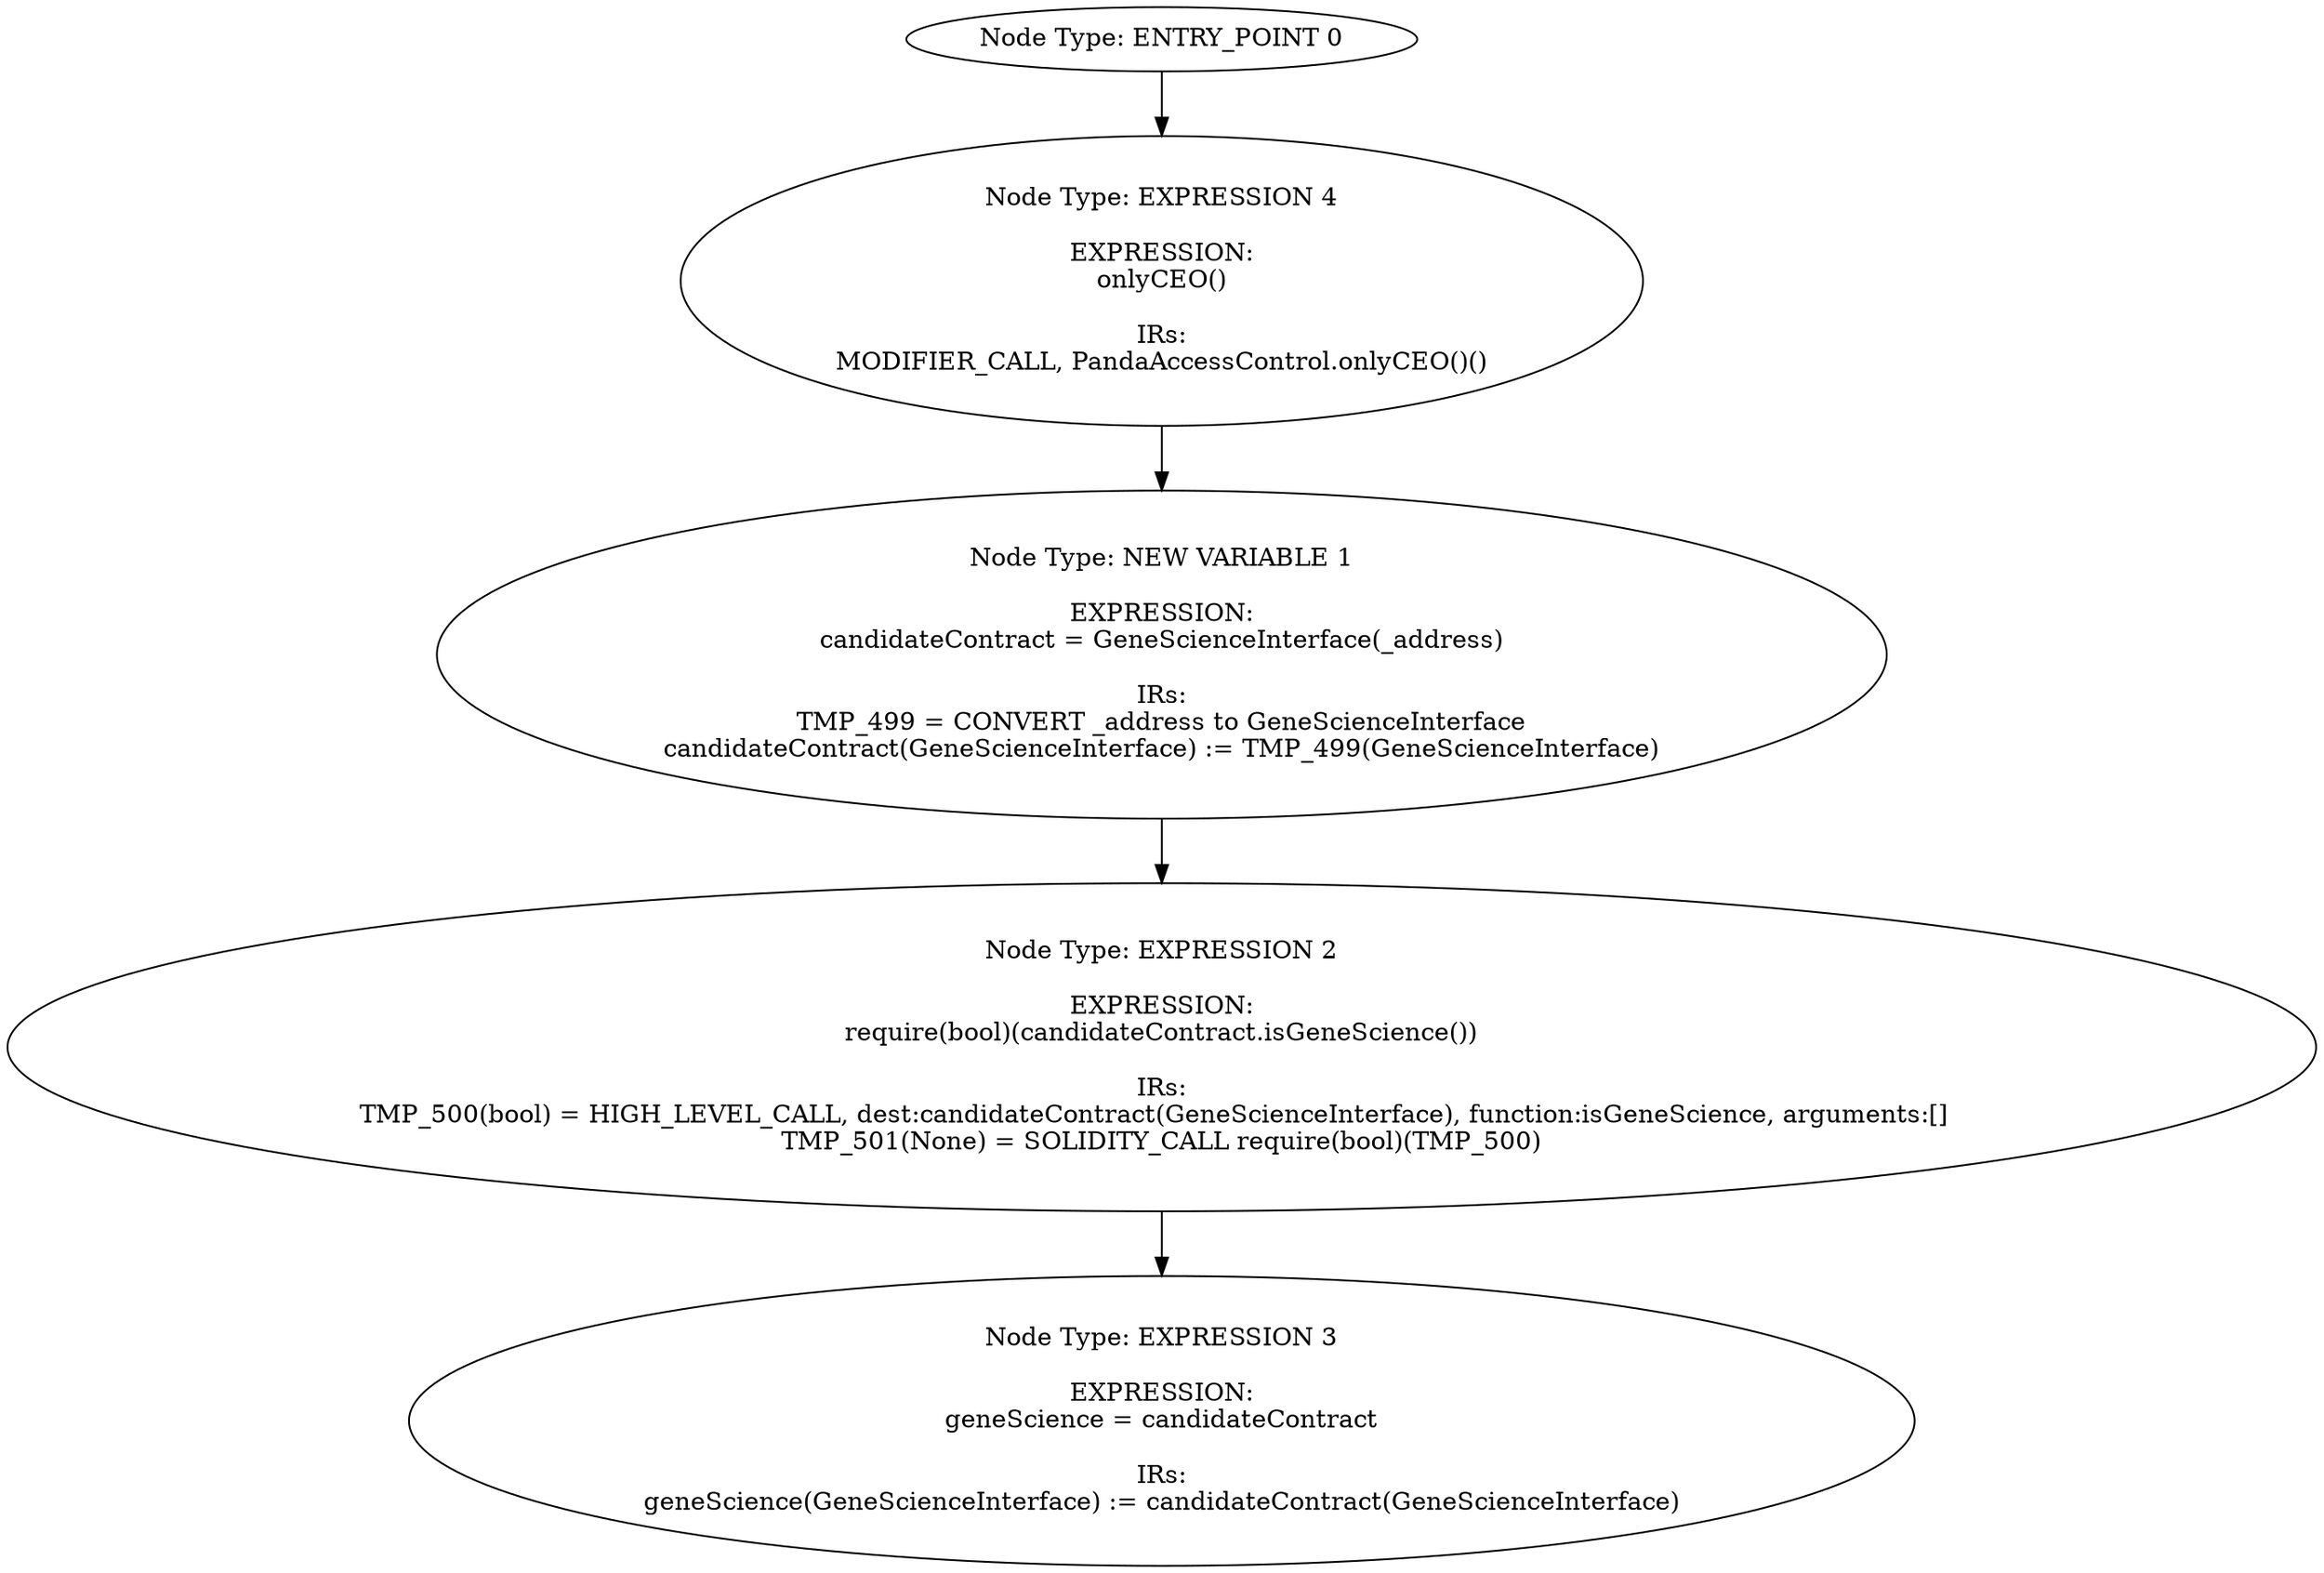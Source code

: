 digraph{
0[label="Node Type: ENTRY_POINT 0
"];
0->4;
1[label="Node Type: NEW VARIABLE 1

EXPRESSION:
candidateContract = GeneScienceInterface(_address)

IRs:
TMP_499 = CONVERT _address to GeneScienceInterface
candidateContract(GeneScienceInterface) := TMP_499(GeneScienceInterface)"];
1->2;
2[label="Node Type: EXPRESSION 2

EXPRESSION:
require(bool)(candidateContract.isGeneScience())

IRs:
TMP_500(bool) = HIGH_LEVEL_CALL, dest:candidateContract(GeneScienceInterface), function:isGeneScience, arguments:[]  
TMP_501(None) = SOLIDITY_CALL require(bool)(TMP_500)"];
2->3;
3[label="Node Type: EXPRESSION 3

EXPRESSION:
geneScience = candidateContract

IRs:
geneScience(GeneScienceInterface) := candidateContract(GeneScienceInterface)"];
4[label="Node Type: EXPRESSION 4

EXPRESSION:
onlyCEO()

IRs:
MODIFIER_CALL, PandaAccessControl.onlyCEO()()"];
4->1;
}
